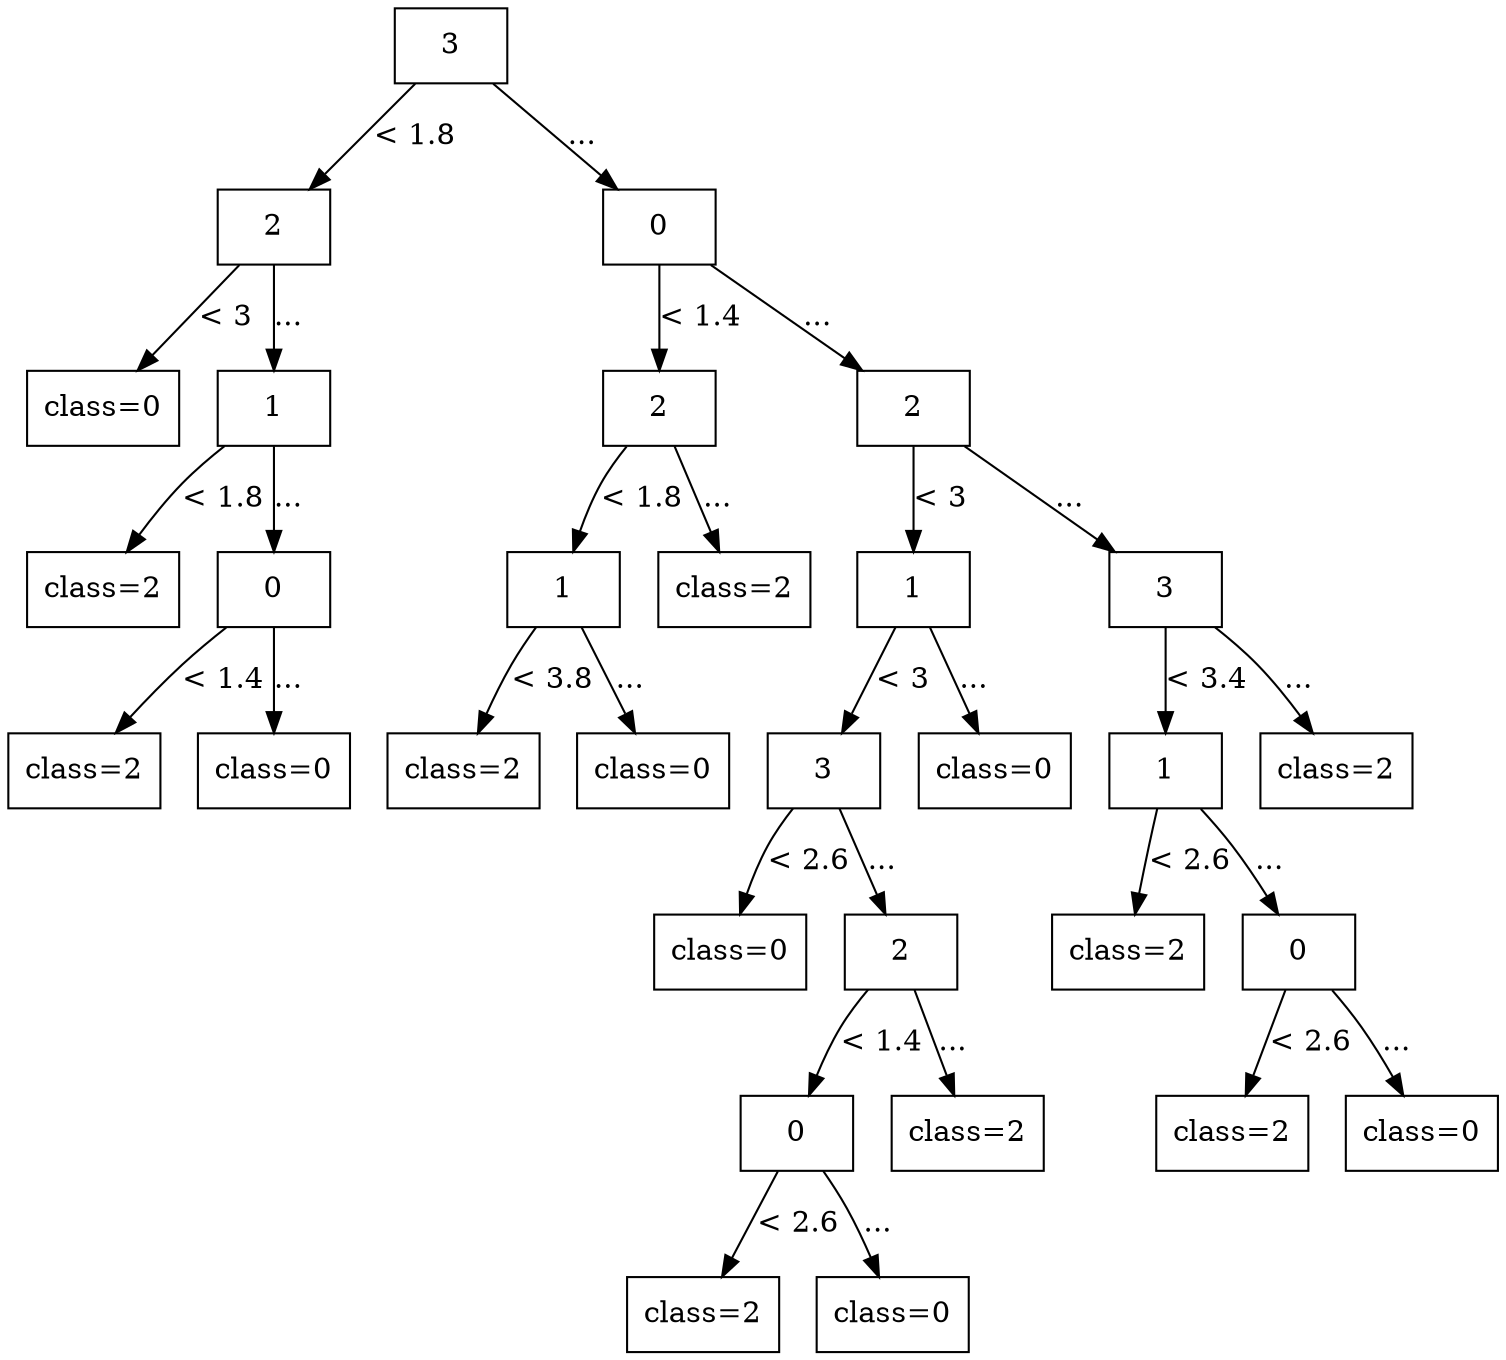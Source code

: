 digraph G {
node [shape=box];

0 [label="3"];

1 [label="2"];
8 [label="0"];

0 -> 1 [label="< 1.8"];
0 -> 8 [label="..."];

2 [label="class=0"];
3 [label="1"];
9 [label="2"];
14 [label="2"];

1 -> 2 [label="< 3"];
1 -> 3 [label="..."];
8 -> 9 [label="< 1.4"];
8 -> 14 [label="..."];

4 [label="class=2"];
5 [label="0"];
10 [label="1"];
13 [label="class=2"];
15 [label="1"];
24 [label="3"];

3 -> 4 [label="< 1.8"];
3 -> 5 [label="..."];
9 -> 10 [label="< 1.8"];
9 -> 13 [label="..."];
14 -> 15 [label="< 3"];
14 -> 24 [label="..."];

6 [label="class=2"];
7 [label="class=0"];
11 [label="class=2"];
12 [label="class=0"];
16 [label="3"];
23 [label="class=0"];
25 [label="1"];
30 [label="class=2"];

5 -> 6 [label="< 1.4"];
5 -> 7 [label="..."];
10 -> 11 [label="< 3.8"];
10 -> 12 [label="..."];
15 -> 16 [label="< 3"];
15 -> 23 [label="..."];
24 -> 25 [label="< 3.4"];
24 -> 30 [label="..."];

17 [label="class=0"];
18 [label="2"];
26 [label="class=2"];
27 [label="0"];

16 -> 17 [label="< 2.6"];
16 -> 18 [label="..."];
25 -> 26 [label="< 2.6"];
25 -> 27 [label="..."];

19 [label="0"];
22 [label="class=2"];
28 [label="class=2"];
29 [label="class=0"];

18 -> 19 [label="< 1.4"];
18 -> 22 [label="..."];
27 -> 28 [label="< 2.6"];
27 -> 29 [label="..."];

20 [label="class=2"];
21 [label="class=0"];

19 -> 20 [label="< 2.6"];
19 -> 21 [label="..."];

}